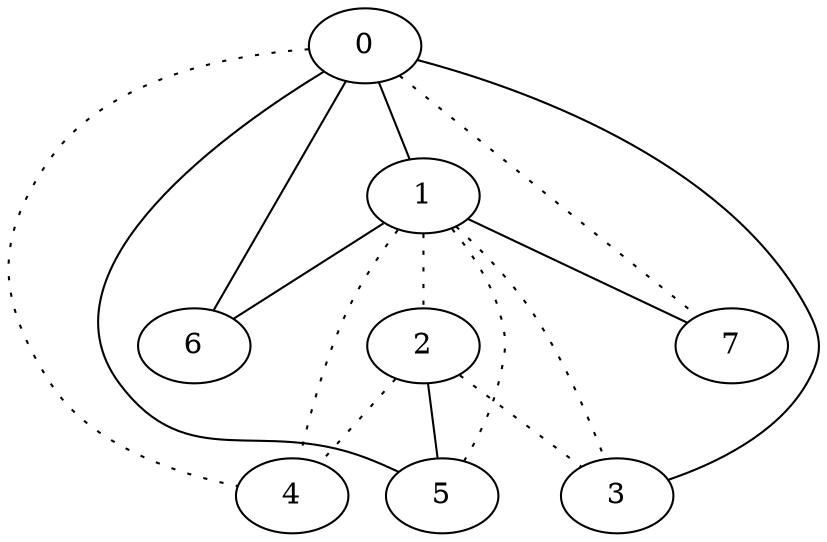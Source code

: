graph {
a0[label=0];
a1[label=1];
a2[label=2];
a3[label=3];
a4[label=4];
a5[label=5];
a6[label=6];
a7[label=7];
a0 -- a1;
a0 -- a3;
a0 -- a4 [style=dotted];
a0 -- a5;
a0 -- a6;
a0 -- a7 [style=dotted];
a1 -- a2 [style=dotted];
a1 -- a3 [style=dotted];
a1 -- a4 [style=dotted];
a1 -- a5 [style=dotted];
a1 -- a6;
a1 -- a7;
a2 -- a3 [style=dotted];
a2 -- a4 [style=dotted];
a2 -- a5;
}
